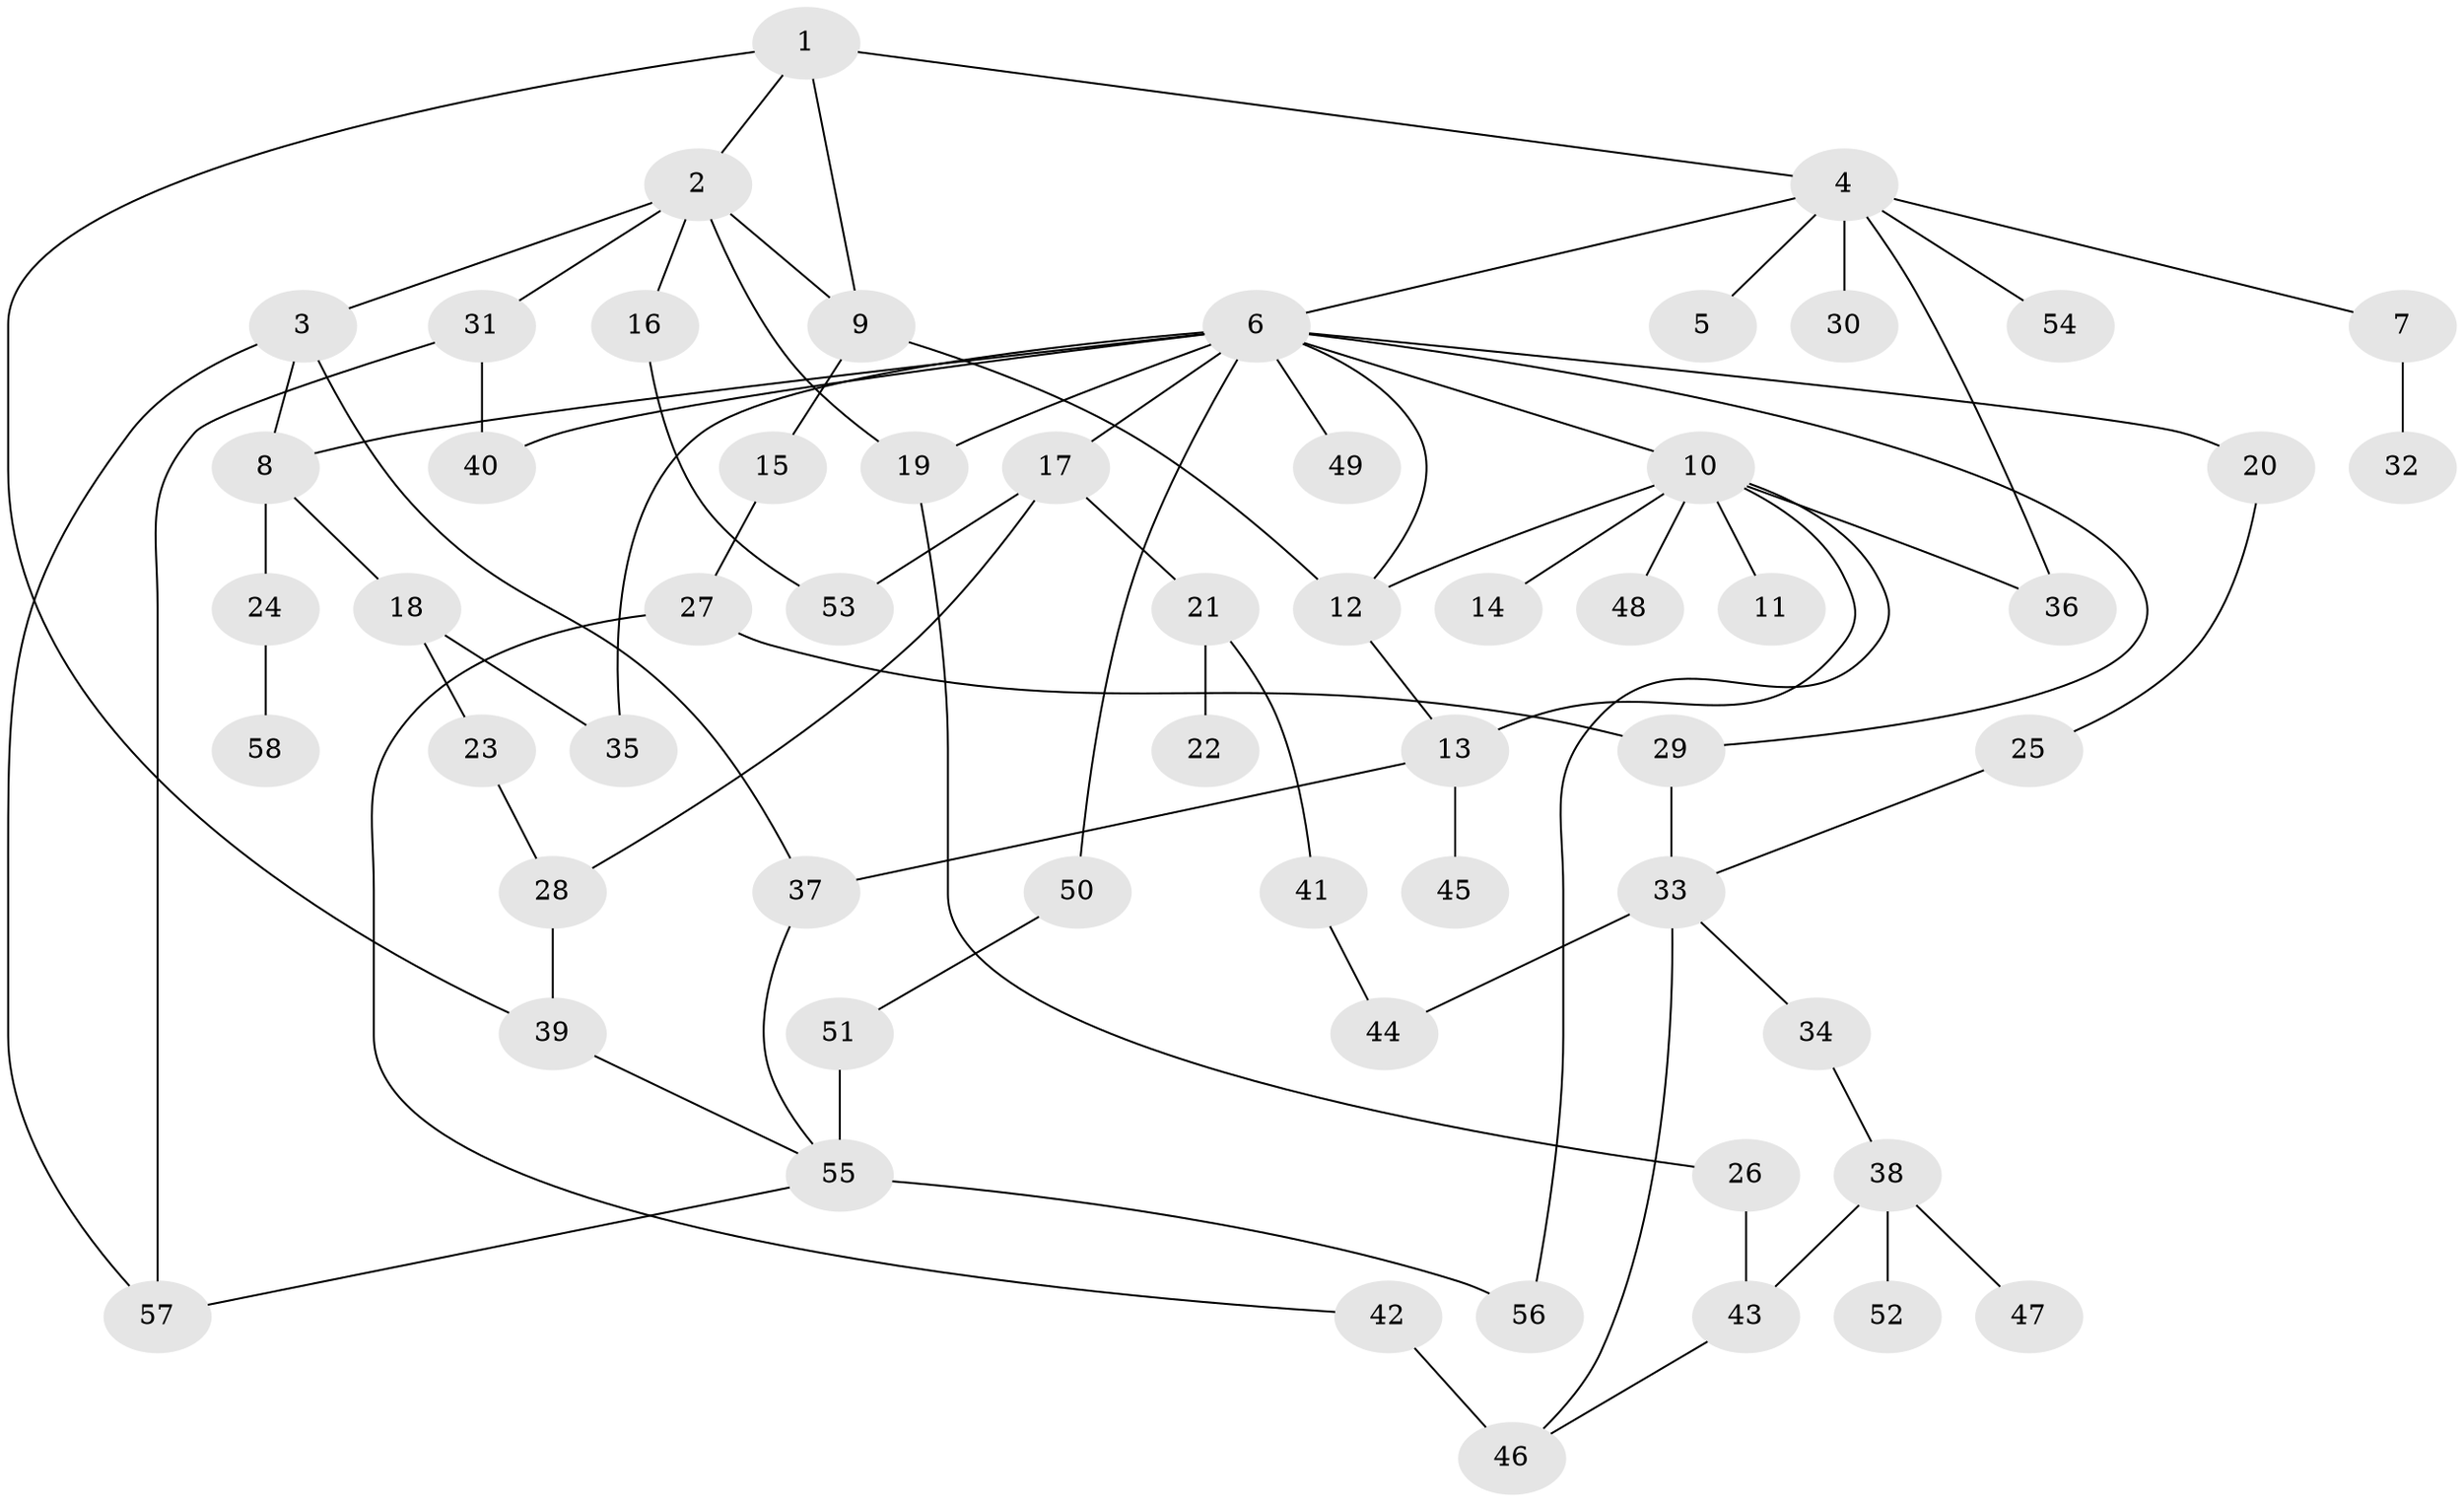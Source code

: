 // original degree distribution, {4: 0.10434782608695652, 8: 0.02608695652173913, 2: 0.2782608695652174, 5: 0.05217391304347826, 1: 0.34782608695652173, 3: 0.1826086956521739, 7: 0.008695652173913044}
// Generated by graph-tools (version 1.1) at 2025/49/03/04/25 22:49:16]
// undirected, 58 vertices, 81 edges
graph export_dot {
  node [color=gray90,style=filled];
  1;
  2;
  3;
  4;
  5;
  6;
  7;
  8;
  9;
  10;
  11;
  12;
  13;
  14;
  15;
  16;
  17;
  18;
  19;
  20;
  21;
  22;
  23;
  24;
  25;
  26;
  27;
  28;
  29;
  30;
  31;
  32;
  33;
  34;
  35;
  36;
  37;
  38;
  39;
  40;
  41;
  42;
  43;
  44;
  45;
  46;
  47;
  48;
  49;
  50;
  51;
  52;
  53;
  54;
  55;
  56;
  57;
  58;
  1 -- 2 [weight=1.0];
  1 -- 4 [weight=1.0];
  1 -- 9 [weight=1.0];
  1 -- 39 [weight=1.0];
  2 -- 3 [weight=1.0];
  2 -- 9 [weight=1.0];
  2 -- 16 [weight=1.0];
  2 -- 19 [weight=1.0];
  2 -- 31 [weight=1.0];
  3 -- 8 [weight=1.0];
  3 -- 37 [weight=1.0];
  3 -- 57 [weight=1.0];
  4 -- 5 [weight=1.0];
  4 -- 6 [weight=1.0];
  4 -- 7 [weight=1.0];
  4 -- 30 [weight=1.0];
  4 -- 36 [weight=1.0];
  4 -- 54 [weight=1.0];
  6 -- 8 [weight=1.0];
  6 -- 10 [weight=1.0];
  6 -- 12 [weight=1.0];
  6 -- 17 [weight=1.0];
  6 -- 19 [weight=1.0];
  6 -- 20 [weight=1.0];
  6 -- 29 [weight=1.0];
  6 -- 35 [weight=1.0];
  6 -- 40 [weight=1.0];
  6 -- 49 [weight=1.0];
  6 -- 50 [weight=1.0];
  7 -- 32 [weight=2.0];
  8 -- 18 [weight=1.0];
  8 -- 24 [weight=1.0];
  9 -- 12 [weight=1.0];
  9 -- 15 [weight=1.0];
  10 -- 11 [weight=1.0];
  10 -- 12 [weight=1.0];
  10 -- 13 [weight=1.0];
  10 -- 14 [weight=1.0];
  10 -- 36 [weight=1.0];
  10 -- 48 [weight=1.0];
  10 -- 56 [weight=1.0];
  12 -- 13 [weight=1.0];
  13 -- 37 [weight=1.0];
  13 -- 45 [weight=2.0];
  15 -- 27 [weight=1.0];
  16 -- 53 [weight=1.0];
  17 -- 21 [weight=1.0];
  17 -- 28 [weight=1.0];
  17 -- 53 [weight=1.0];
  18 -- 23 [weight=1.0];
  18 -- 35 [weight=1.0];
  19 -- 26 [weight=1.0];
  20 -- 25 [weight=1.0];
  21 -- 22 [weight=1.0];
  21 -- 41 [weight=1.0];
  23 -- 28 [weight=1.0];
  24 -- 58 [weight=1.0];
  25 -- 33 [weight=1.0];
  26 -- 43 [weight=1.0];
  27 -- 29 [weight=2.0];
  27 -- 42 [weight=1.0];
  28 -- 39 [weight=1.0];
  29 -- 33 [weight=1.0];
  31 -- 40 [weight=1.0];
  31 -- 57 [weight=1.0];
  33 -- 34 [weight=1.0];
  33 -- 44 [weight=1.0];
  33 -- 46 [weight=1.0];
  34 -- 38 [weight=1.0];
  37 -- 55 [weight=1.0];
  38 -- 43 [weight=1.0];
  38 -- 47 [weight=1.0];
  38 -- 52 [weight=1.0];
  39 -- 55 [weight=1.0];
  41 -- 44 [weight=1.0];
  42 -- 46 [weight=2.0];
  43 -- 46 [weight=1.0];
  50 -- 51 [weight=1.0];
  51 -- 55 [weight=5.0];
  55 -- 56 [weight=1.0];
  55 -- 57 [weight=1.0];
}
